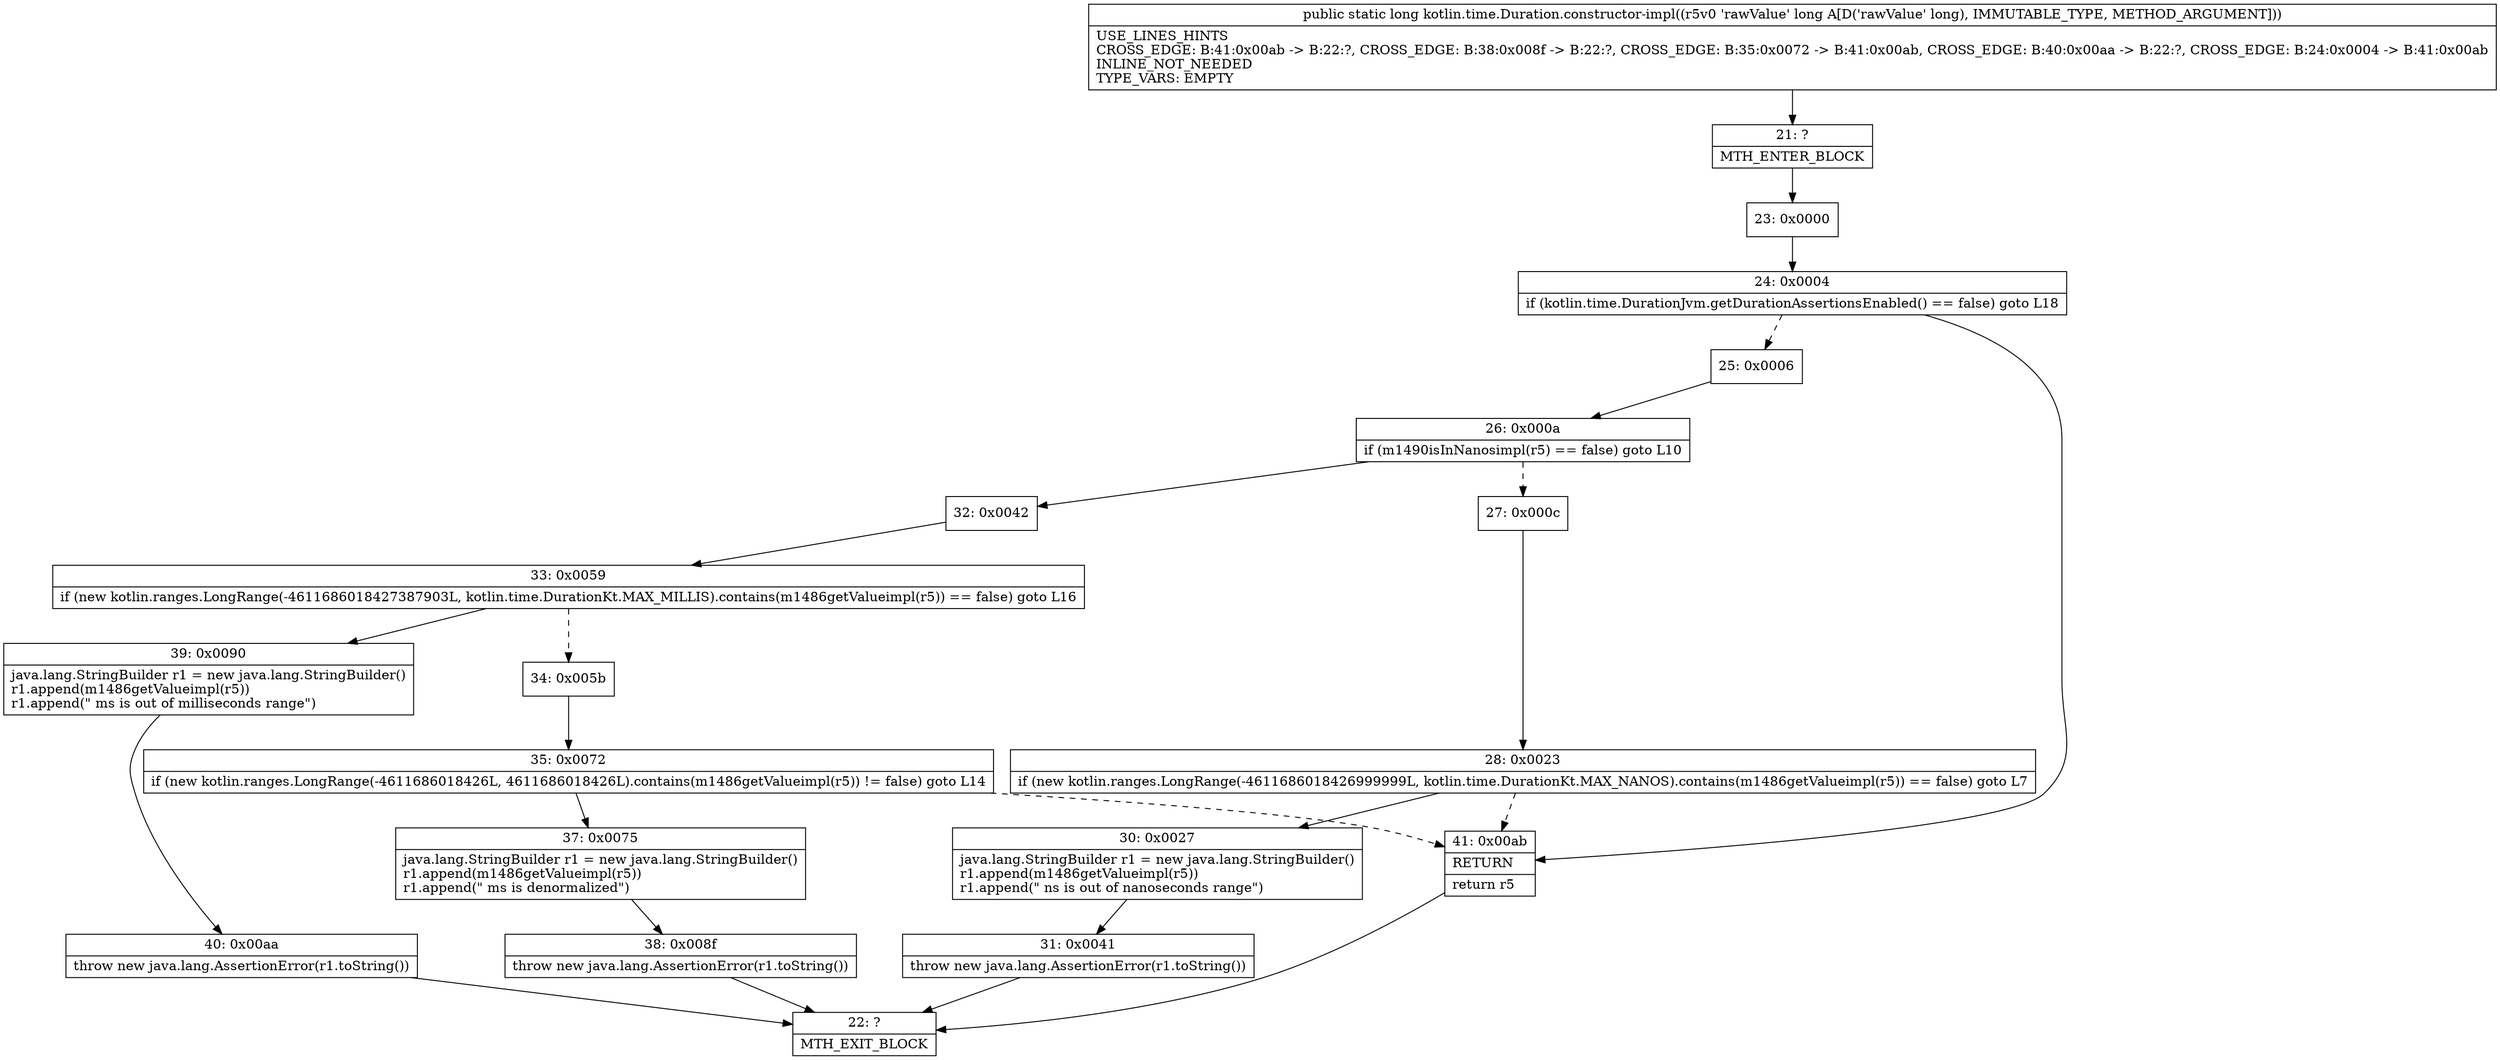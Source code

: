 digraph "CFG forkotlin.time.Duration.constructor\-impl(J)J" {
Node_21 [shape=record,label="{21\:\ ?|MTH_ENTER_BLOCK\l}"];
Node_23 [shape=record,label="{23\:\ 0x0000}"];
Node_24 [shape=record,label="{24\:\ 0x0004|if (kotlin.time.DurationJvm.getDurationAssertionsEnabled() == false) goto L18\l}"];
Node_25 [shape=record,label="{25\:\ 0x0006}"];
Node_26 [shape=record,label="{26\:\ 0x000a|if (m1490isInNanosimpl(r5) == false) goto L10\l}"];
Node_27 [shape=record,label="{27\:\ 0x000c}"];
Node_28 [shape=record,label="{28\:\ 0x0023|if (new kotlin.ranges.LongRange(\-4611686018426999999L, kotlin.time.DurationKt.MAX_NANOS).contains(m1486getValueimpl(r5)) == false) goto L7\l}"];
Node_30 [shape=record,label="{30\:\ 0x0027|java.lang.StringBuilder r1 = new java.lang.StringBuilder()\lr1.append(m1486getValueimpl(r5))\lr1.append(\" ns is out of nanoseconds range\")\l}"];
Node_31 [shape=record,label="{31\:\ 0x0041|throw new java.lang.AssertionError(r1.toString())\l}"];
Node_22 [shape=record,label="{22\:\ ?|MTH_EXIT_BLOCK\l}"];
Node_32 [shape=record,label="{32\:\ 0x0042}"];
Node_33 [shape=record,label="{33\:\ 0x0059|if (new kotlin.ranges.LongRange(\-4611686018427387903L, kotlin.time.DurationKt.MAX_MILLIS).contains(m1486getValueimpl(r5)) == false) goto L16\l}"];
Node_34 [shape=record,label="{34\:\ 0x005b}"];
Node_35 [shape=record,label="{35\:\ 0x0072|if (new kotlin.ranges.LongRange(\-4611686018426L, 4611686018426L).contains(m1486getValueimpl(r5)) != false) goto L14\l}"];
Node_37 [shape=record,label="{37\:\ 0x0075|java.lang.StringBuilder r1 = new java.lang.StringBuilder()\lr1.append(m1486getValueimpl(r5))\lr1.append(\" ms is denormalized\")\l}"];
Node_38 [shape=record,label="{38\:\ 0x008f|throw new java.lang.AssertionError(r1.toString())\l}"];
Node_39 [shape=record,label="{39\:\ 0x0090|java.lang.StringBuilder r1 = new java.lang.StringBuilder()\lr1.append(m1486getValueimpl(r5))\lr1.append(\" ms is out of milliseconds range\")\l}"];
Node_40 [shape=record,label="{40\:\ 0x00aa|throw new java.lang.AssertionError(r1.toString())\l}"];
Node_41 [shape=record,label="{41\:\ 0x00ab|RETURN\l|return r5\l}"];
MethodNode[shape=record,label="{public static long kotlin.time.Duration.constructor\-impl((r5v0 'rawValue' long A[D('rawValue' long), IMMUTABLE_TYPE, METHOD_ARGUMENT]))  | USE_LINES_HINTS\lCROSS_EDGE: B:41:0x00ab \-\> B:22:?, CROSS_EDGE: B:38:0x008f \-\> B:22:?, CROSS_EDGE: B:35:0x0072 \-\> B:41:0x00ab, CROSS_EDGE: B:40:0x00aa \-\> B:22:?, CROSS_EDGE: B:24:0x0004 \-\> B:41:0x00ab\lINLINE_NOT_NEEDED\lTYPE_VARS: EMPTY\l}"];
MethodNode -> Node_21;Node_21 -> Node_23;
Node_23 -> Node_24;
Node_24 -> Node_25[style=dashed];
Node_24 -> Node_41;
Node_25 -> Node_26;
Node_26 -> Node_27[style=dashed];
Node_26 -> Node_32;
Node_27 -> Node_28;
Node_28 -> Node_30;
Node_28 -> Node_41[style=dashed];
Node_30 -> Node_31;
Node_31 -> Node_22;
Node_32 -> Node_33;
Node_33 -> Node_34[style=dashed];
Node_33 -> Node_39;
Node_34 -> Node_35;
Node_35 -> Node_37;
Node_35 -> Node_41[style=dashed];
Node_37 -> Node_38;
Node_38 -> Node_22;
Node_39 -> Node_40;
Node_40 -> Node_22;
Node_41 -> Node_22;
}

